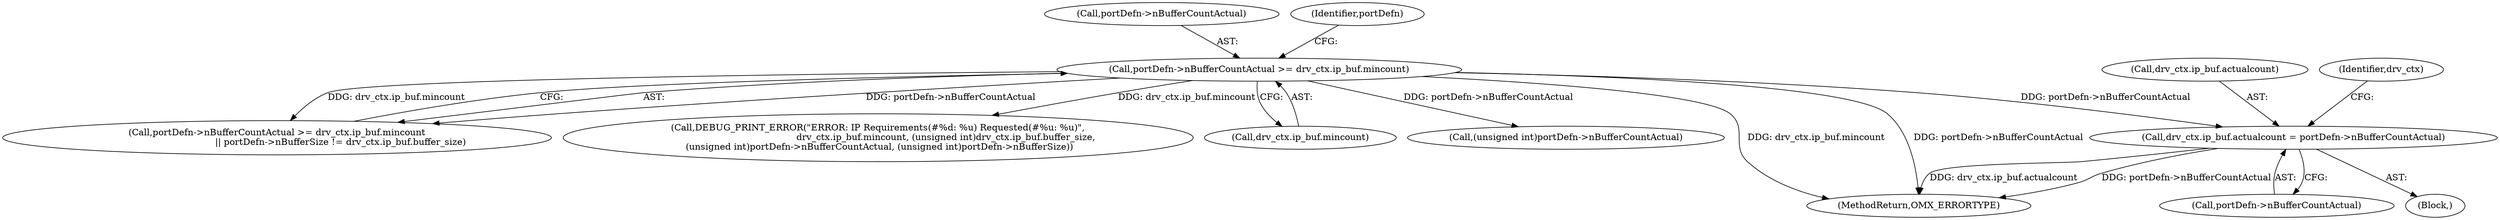digraph "0_Android_46e305be6e670a5a0041b0b4861122a0f1aabefa_2@pointer" {
"1001242" [label="(Call,drv_ctx.ip_buf.actualcount = portDefn->nBufferCountActual)"];
"1001213" [label="(Call,portDefn->nBufferCountActual >= drv_ctx.ip_buf.mincount)"];
"1001212" [label="(Call,portDefn->nBufferCountActual >= drv_ctx.ip_buf.mincount\n                                            || portDefn->nBufferSize != drv_ctx.ip_buf.buffer_size)"];
"1001254" [label="(Identifier,drv_ctx)"];
"1001242" [label="(Call,drv_ctx.ip_buf.actualcount = portDefn->nBufferCountActual)"];
"1003102" [label="(MethodReturn,OMX_ERRORTYPE)"];
"1001214" [label="(Call,portDefn->nBufferCountActual)"];
"1001282" [label="(Call,DEBUG_PRINT_ERROR(\"ERROR: IP Requirements(#%d: %u) Requested(#%u: %u)\",\n                                               drv_ctx.ip_buf.mincount, (unsigned int)drv_ctx.ip_buf.buffer_size,\n (unsigned int)portDefn->nBufferCountActual, (unsigned int)portDefn->nBufferSize))"];
"1001213" [label="(Call,portDefn->nBufferCountActual >= drv_ctx.ip_buf.mincount)"];
"1001217" [label="(Call,drv_ctx.ip_buf.mincount)"];
"1001231" [label="(Block,)"];
"1001248" [label="(Call,portDefn->nBufferCountActual)"];
"1001243" [label="(Call,drv_ctx.ip_buf.actualcount)"];
"1001224" [label="(Identifier,portDefn)"];
"1001296" [label="(Call,(unsigned int)portDefn->nBufferCountActual)"];
"1001242" -> "1001231"  [label="AST: "];
"1001242" -> "1001248"  [label="CFG: "];
"1001243" -> "1001242"  [label="AST: "];
"1001248" -> "1001242"  [label="AST: "];
"1001254" -> "1001242"  [label="CFG: "];
"1001242" -> "1003102"  [label="DDG: drv_ctx.ip_buf.actualcount"];
"1001242" -> "1003102"  [label="DDG: portDefn->nBufferCountActual"];
"1001213" -> "1001242"  [label="DDG: portDefn->nBufferCountActual"];
"1001213" -> "1001212"  [label="AST: "];
"1001213" -> "1001217"  [label="CFG: "];
"1001214" -> "1001213"  [label="AST: "];
"1001217" -> "1001213"  [label="AST: "];
"1001224" -> "1001213"  [label="CFG: "];
"1001212" -> "1001213"  [label="CFG: "];
"1001213" -> "1003102"  [label="DDG: portDefn->nBufferCountActual"];
"1001213" -> "1003102"  [label="DDG: drv_ctx.ip_buf.mincount"];
"1001213" -> "1001212"  [label="DDG: portDefn->nBufferCountActual"];
"1001213" -> "1001212"  [label="DDG: drv_ctx.ip_buf.mincount"];
"1001213" -> "1001282"  [label="DDG: drv_ctx.ip_buf.mincount"];
"1001213" -> "1001296"  [label="DDG: portDefn->nBufferCountActual"];
}
